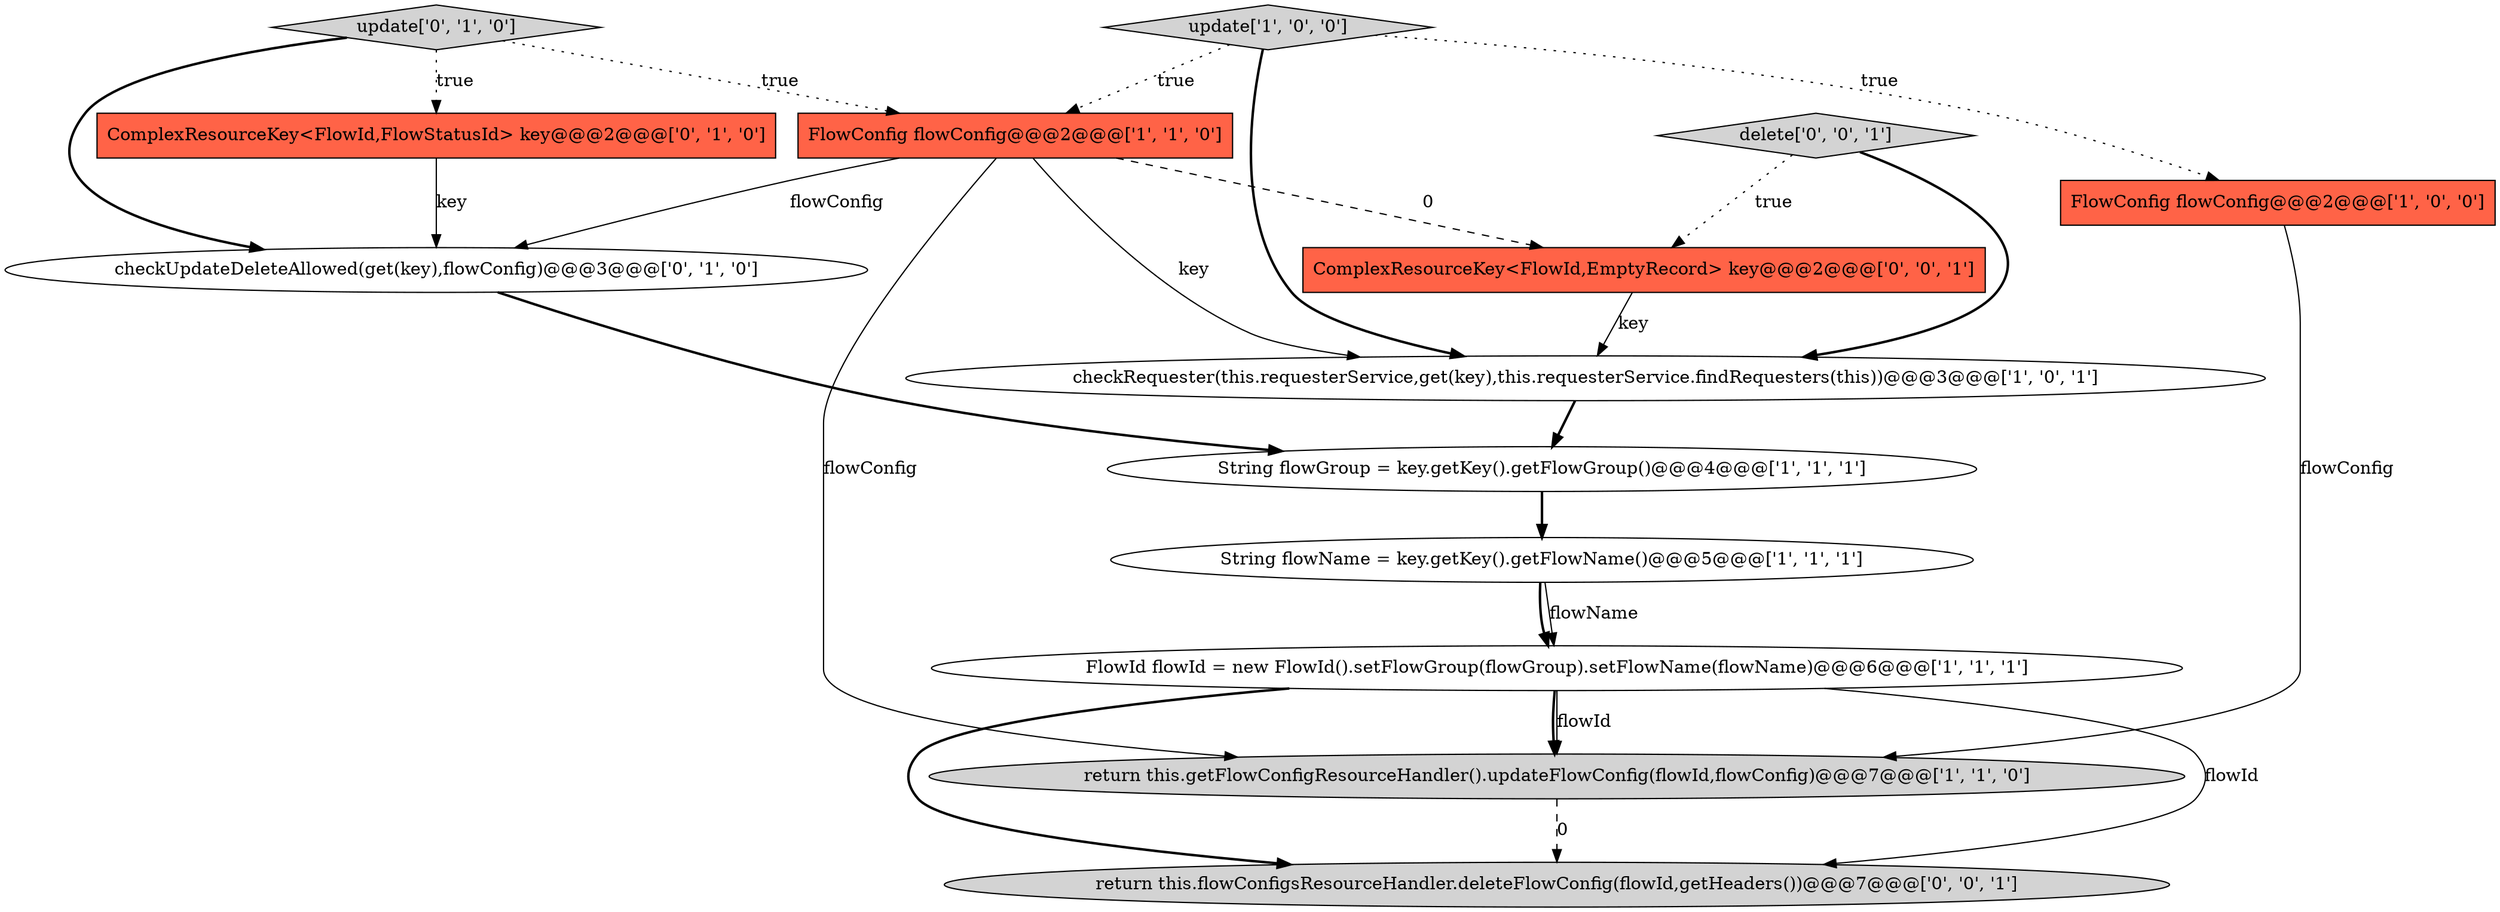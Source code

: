digraph {
11 [style = filled, label = "return this.flowConfigsResourceHandler.deleteFlowConfig(flowId,getHeaders())@@@7@@@['0', '0', '1']", fillcolor = lightgray, shape = ellipse image = "AAA0AAABBB3BBB"];
0 [style = filled, label = "FlowConfig flowConfig@@@2@@@['1', '0', '0']", fillcolor = tomato, shape = box image = "AAA0AAABBB1BBB"];
9 [style = filled, label = "checkUpdateDeleteAllowed(get(key),flowConfig)@@@3@@@['0', '1', '0']", fillcolor = white, shape = ellipse image = "AAA0AAABBB2BBB"];
13 [style = filled, label = "delete['0', '0', '1']", fillcolor = lightgray, shape = diamond image = "AAA0AAABBB3BBB"];
10 [style = filled, label = "update['0', '1', '0']", fillcolor = lightgray, shape = diamond image = "AAA0AAABBB2BBB"];
5 [style = filled, label = "String flowGroup = key.getKey().getFlowGroup()@@@4@@@['1', '1', '1']", fillcolor = white, shape = ellipse image = "AAA0AAABBB1BBB"];
1 [style = filled, label = "update['1', '0', '0']", fillcolor = lightgray, shape = diamond image = "AAA0AAABBB1BBB"];
3 [style = filled, label = "checkRequester(this.requesterService,get(key),this.requesterService.findRequesters(this))@@@3@@@['1', '0', '1']", fillcolor = white, shape = ellipse image = "AAA0AAABBB1BBB"];
2 [style = filled, label = "FlowConfig flowConfig@@@2@@@['1', '1', '0']", fillcolor = tomato, shape = box image = "AAA0AAABBB1BBB"];
8 [style = filled, label = "ComplexResourceKey<FlowId,FlowStatusId> key@@@2@@@['0', '1', '0']", fillcolor = tomato, shape = box image = "AAA0AAABBB2BBB"];
7 [style = filled, label = "String flowName = key.getKey().getFlowName()@@@5@@@['1', '1', '1']", fillcolor = white, shape = ellipse image = "AAA0AAABBB1BBB"];
6 [style = filled, label = "FlowId flowId = new FlowId().setFlowGroup(flowGroup).setFlowName(flowName)@@@6@@@['1', '1', '1']", fillcolor = white, shape = ellipse image = "AAA0AAABBB1BBB"];
12 [style = filled, label = "ComplexResourceKey<FlowId,EmptyRecord> key@@@2@@@['0', '0', '1']", fillcolor = tomato, shape = box image = "AAA0AAABBB3BBB"];
4 [style = filled, label = "return this.getFlowConfigResourceHandler().updateFlowConfig(flowId,flowConfig)@@@7@@@['1', '1', '0']", fillcolor = lightgray, shape = ellipse image = "AAA0AAABBB1BBB"];
10->2 [style = dotted, label="true"];
2->9 [style = solid, label="flowConfig"];
4->11 [style = dashed, label="0"];
8->9 [style = solid, label="key"];
6->4 [style = bold, label=""];
1->0 [style = dotted, label="true"];
10->9 [style = bold, label=""];
6->11 [style = bold, label=""];
7->6 [style = bold, label=""];
2->4 [style = solid, label="flowConfig"];
3->5 [style = bold, label=""];
7->6 [style = solid, label="flowName"];
1->3 [style = bold, label=""];
10->8 [style = dotted, label="true"];
6->11 [style = solid, label="flowId"];
6->4 [style = solid, label="flowId"];
12->3 [style = solid, label="key"];
2->3 [style = solid, label="key"];
0->4 [style = solid, label="flowConfig"];
13->3 [style = bold, label=""];
1->2 [style = dotted, label="true"];
13->12 [style = dotted, label="true"];
9->5 [style = bold, label=""];
5->7 [style = bold, label=""];
2->12 [style = dashed, label="0"];
}

